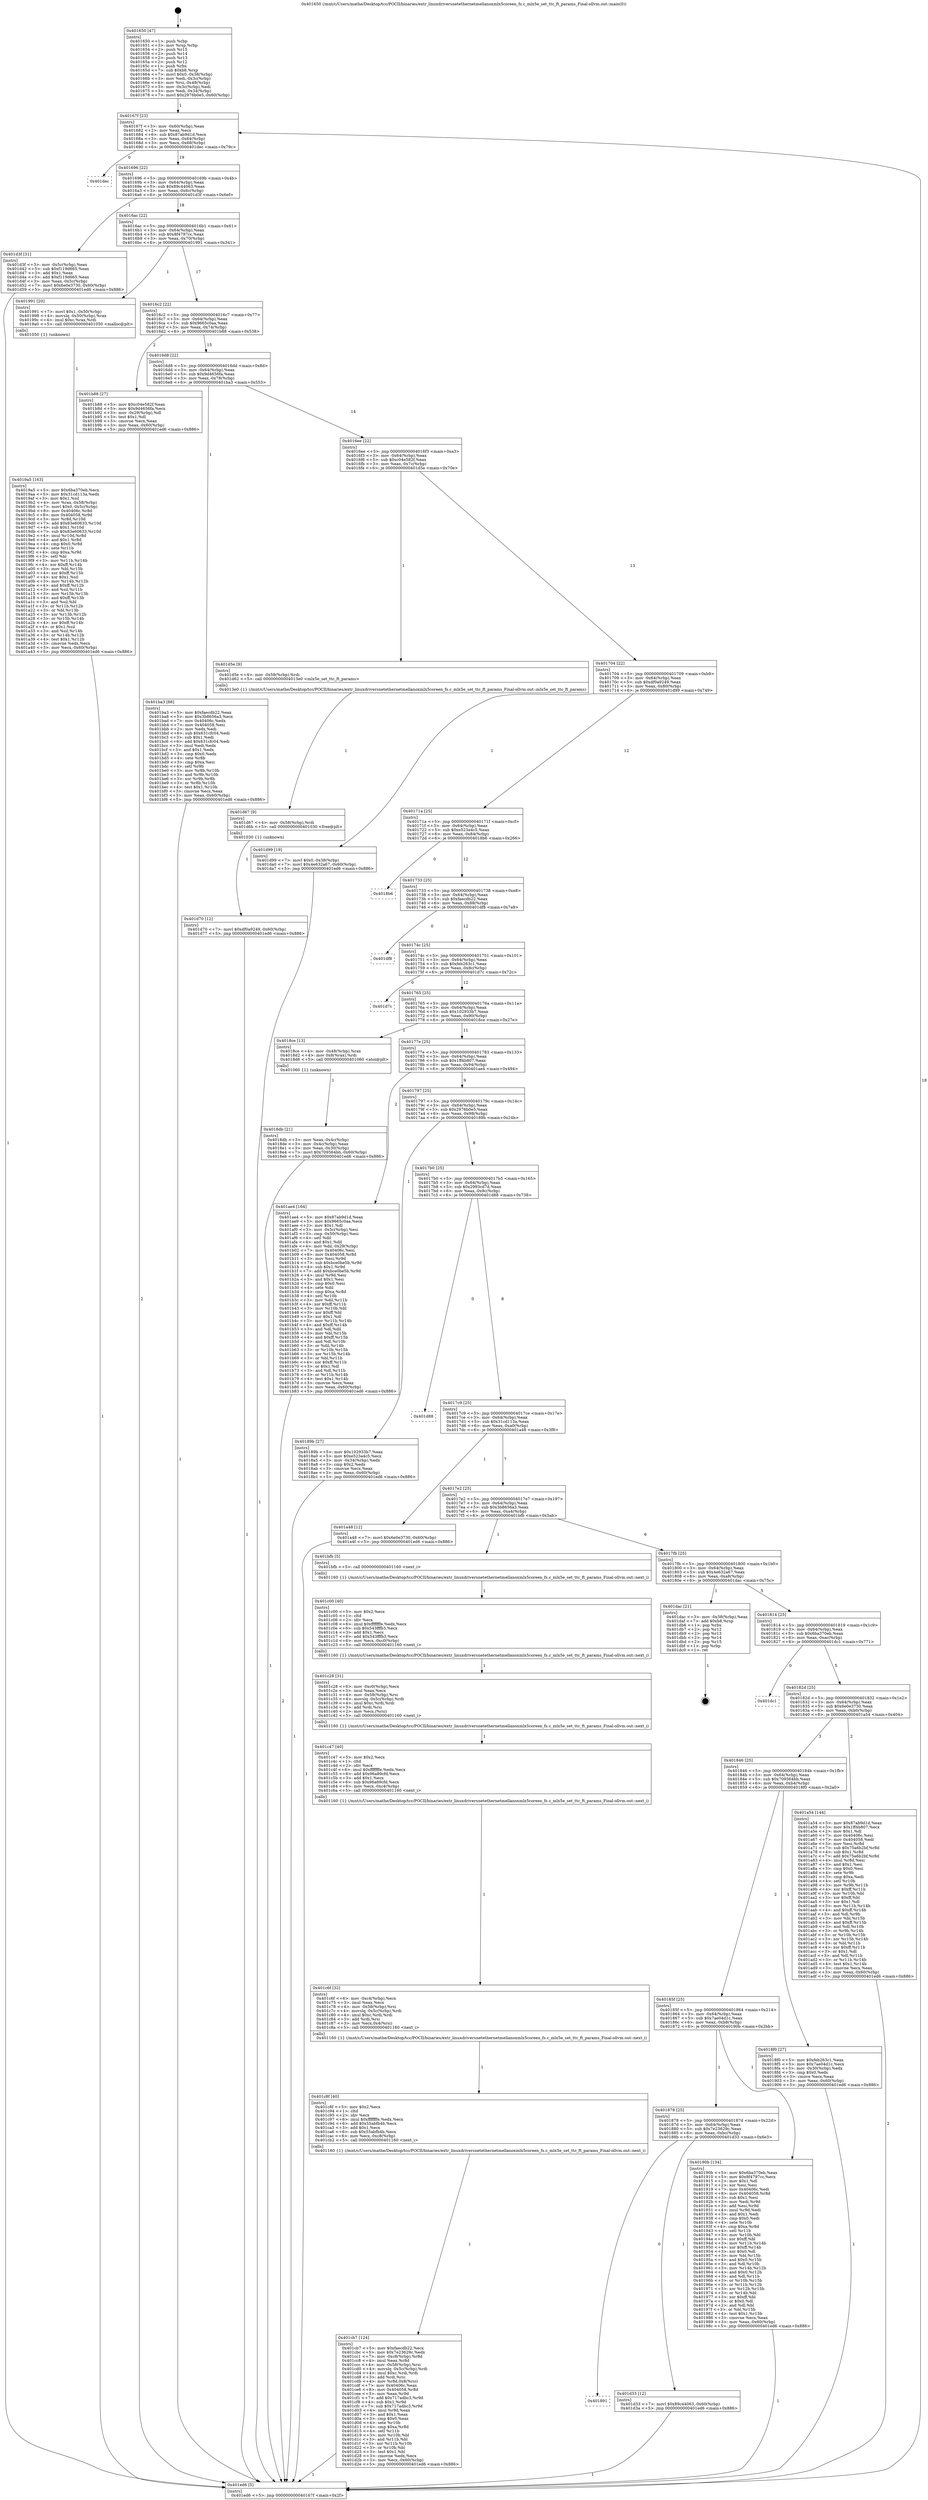 digraph "0x401650" {
  label = "0x401650 (/mnt/c/Users/mathe/Desktop/tcc/POCII/binaries/extr_linuxdriversnetethernetmellanoxmlx5coreen_fs.c_mlx5e_set_ttc_ft_params_Final-ollvm.out::main(0))"
  labelloc = "t"
  node[shape=record]

  Entry [label="",width=0.3,height=0.3,shape=circle,fillcolor=black,style=filled]
  "0x40167f" [label="{
     0x40167f [23]\l
     | [instrs]\l
     &nbsp;&nbsp;0x40167f \<+3\>: mov -0x60(%rbp),%eax\l
     &nbsp;&nbsp;0x401682 \<+2\>: mov %eax,%ecx\l
     &nbsp;&nbsp;0x401684 \<+6\>: sub $0x87ab9d1d,%ecx\l
     &nbsp;&nbsp;0x40168a \<+3\>: mov %eax,-0x64(%rbp)\l
     &nbsp;&nbsp;0x40168d \<+3\>: mov %ecx,-0x68(%rbp)\l
     &nbsp;&nbsp;0x401690 \<+6\>: je 0000000000401dec \<main+0x79c\>\l
  }"]
  "0x401dec" [label="{
     0x401dec\l
  }", style=dashed]
  "0x401696" [label="{
     0x401696 [22]\l
     | [instrs]\l
     &nbsp;&nbsp;0x401696 \<+5\>: jmp 000000000040169b \<main+0x4b\>\l
     &nbsp;&nbsp;0x40169b \<+3\>: mov -0x64(%rbp),%eax\l
     &nbsp;&nbsp;0x40169e \<+5\>: sub $0x89c44063,%eax\l
     &nbsp;&nbsp;0x4016a3 \<+3\>: mov %eax,-0x6c(%rbp)\l
     &nbsp;&nbsp;0x4016a6 \<+6\>: je 0000000000401d3f \<main+0x6ef\>\l
  }"]
  Exit [label="",width=0.3,height=0.3,shape=circle,fillcolor=black,style=filled,peripheries=2]
  "0x401d3f" [label="{
     0x401d3f [31]\l
     | [instrs]\l
     &nbsp;&nbsp;0x401d3f \<+3\>: mov -0x5c(%rbp),%eax\l
     &nbsp;&nbsp;0x401d42 \<+5\>: sub $0xf119d665,%eax\l
     &nbsp;&nbsp;0x401d47 \<+3\>: add $0x1,%eax\l
     &nbsp;&nbsp;0x401d4a \<+5\>: add $0xf119d665,%eax\l
     &nbsp;&nbsp;0x401d4f \<+3\>: mov %eax,-0x5c(%rbp)\l
     &nbsp;&nbsp;0x401d52 \<+7\>: movl $0x6e0e3730,-0x60(%rbp)\l
     &nbsp;&nbsp;0x401d59 \<+5\>: jmp 0000000000401ed6 \<main+0x886\>\l
  }"]
  "0x4016ac" [label="{
     0x4016ac [22]\l
     | [instrs]\l
     &nbsp;&nbsp;0x4016ac \<+5\>: jmp 00000000004016b1 \<main+0x61\>\l
     &nbsp;&nbsp;0x4016b1 \<+3\>: mov -0x64(%rbp),%eax\l
     &nbsp;&nbsp;0x4016b4 \<+5\>: sub $0x8f4797cc,%eax\l
     &nbsp;&nbsp;0x4016b9 \<+3\>: mov %eax,-0x70(%rbp)\l
     &nbsp;&nbsp;0x4016bc \<+6\>: je 0000000000401991 \<main+0x341\>\l
  }"]
  "0x401d70" [label="{
     0x401d70 [12]\l
     | [instrs]\l
     &nbsp;&nbsp;0x401d70 \<+7\>: movl $0xdf0a9249,-0x60(%rbp)\l
     &nbsp;&nbsp;0x401d77 \<+5\>: jmp 0000000000401ed6 \<main+0x886\>\l
  }"]
  "0x401991" [label="{
     0x401991 [20]\l
     | [instrs]\l
     &nbsp;&nbsp;0x401991 \<+7\>: movl $0x1,-0x50(%rbp)\l
     &nbsp;&nbsp;0x401998 \<+4\>: movslq -0x50(%rbp),%rax\l
     &nbsp;&nbsp;0x40199c \<+4\>: imul $0xc,%rax,%rdi\l
     &nbsp;&nbsp;0x4019a0 \<+5\>: call 0000000000401050 \<malloc@plt\>\l
     | [calls]\l
     &nbsp;&nbsp;0x401050 \{1\} (unknown)\l
  }"]
  "0x4016c2" [label="{
     0x4016c2 [22]\l
     | [instrs]\l
     &nbsp;&nbsp;0x4016c2 \<+5\>: jmp 00000000004016c7 \<main+0x77\>\l
     &nbsp;&nbsp;0x4016c7 \<+3\>: mov -0x64(%rbp),%eax\l
     &nbsp;&nbsp;0x4016ca \<+5\>: sub $0x9665c0aa,%eax\l
     &nbsp;&nbsp;0x4016cf \<+3\>: mov %eax,-0x74(%rbp)\l
     &nbsp;&nbsp;0x4016d2 \<+6\>: je 0000000000401b88 \<main+0x538\>\l
  }"]
  "0x401d67" [label="{
     0x401d67 [9]\l
     | [instrs]\l
     &nbsp;&nbsp;0x401d67 \<+4\>: mov -0x58(%rbp),%rdi\l
     &nbsp;&nbsp;0x401d6b \<+5\>: call 0000000000401030 \<free@plt\>\l
     | [calls]\l
     &nbsp;&nbsp;0x401030 \{1\} (unknown)\l
  }"]
  "0x401b88" [label="{
     0x401b88 [27]\l
     | [instrs]\l
     &nbsp;&nbsp;0x401b88 \<+5\>: mov $0xc04e582f,%eax\l
     &nbsp;&nbsp;0x401b8d \<+5\>: mov $0x9d4656fa,%ecx\l
     &nbsp;&nbsp;0x401b92 \<+3\>: mov -0x29(%rbp),%dl\l
     &nbsp;&nbsp;0x401b95 \<+3\>: test $0x1,%dl\l
     &nbsp;&nbsp;0x401b98 \<+3\>: cmovne %ecx,%eax\l
     &nbsp;&nbsp;0x401b9b \<+3\>: mov %eax,-0x60(%rbp)\l
     &nbsp;&nbsp;0x401b9e \<+5\>: jmp 0000000000401ed6 \<main+0x886\>\l
  }"]
  "0x4016d8" [label="{
     0x4016d8 [22]\l
     | [instrs]\l
     &nbsp;&nbsp;0x4016d8 \<+5\>: jmp 00000000004016dd \<main+0x8d\>\l
     &nbsp;&nbsp;0x4016dd \<+3\>: mov -0x64(%rbp),%eax\l
     &nbsp;&nbsp;0x4016e0 \<+5\>: sub $0x9d4656fa,%eax\l
     &nbsp;&nbsp;0x4016e5 \<+3\>: mov %eax,-0x78(%rbp)\l
     &nbsp;&nbsp;0x4016e8 \<+6\>: je 0000000000401ba3 \<main+0x553\>\l
  }"]
  "0x401891" [label="{
     0x401891\l
  }", style=dashed]
  "0x401ba3" [label="{
     0x401ba3 [88]\l
     | [instrs]\l
     &nbsp;&nbsp;0x401ba3 \<+5\>: mov $0xfaecdb22,%eax\l
     &nbsp;&nbsp;0x401ba8 \<+5\>: mov $0x3b8656a3,%ecx\l
     &nbsp;&nbsp;0x401bad \<+7\>: mov 0x40406c,%edx\l
     &nbsp;&nbsp;0x401bb4 \<+7\>: mov 0x404058,%esi\l
     &nbsp;&nbsp;0x401bbb \<+2\>: mov %edx,%edi\l
     &nbsp;&nbsp;0x401bbd \<+6\>: sub $0x631cfc04,%edi\l
     &nbsp;&nbsp;0x401bc3 \<+3\>: sub $0x1,%edi\l
     &nbsp;&nbsp;0x401bc6 \<+6\>: add $0x631cfc04,%edi\l
     &nbsp;&nbsp;0x401bcc \<+3\>: imul %edi,%edx\l
     &nbsp;&nbsp;0x401bcf \<+3\>: and $0x1,%edx\l
     &nbsp;&nbsp;0x401bd2 \<+3\>: cmp $0x0,%edx\l
     &nbsp;&nbsp;0x401bd5 \<+4\>: sete %r8b\l
     &nbsp;&nbsp;0x401bd9 \<+3\>: cmp $0xa,%esi\l
     &nbsp;&nbsp;0x401bdc \<+4\>: setl %r9b\l
     &nbsp;&nbsp;0x401be0 \<+3\>: mov %r8b,%r10b\l
     &nbsp;&nbsp;0x401be3 \<+3\>: and %r9b,%r10b\l
     &nbsp;&nbsp;0x401be6 \<+3\>: xor %r9b,%r8b\l
     &nbsp;&nbsp;0x401be9 \<+3\>: or %r8b,%r10b\l
     &nbsp;&nbsp;0x401bec \<+4\>: test $0x1,%r10b\l
     &nbsp;&nbsp;0x401bf0 \<+3\>: cmovne %ecx,%eax\l
     &nbsp;&nbsp;0x401bf3 \<+3\>: mov %eax,-0x60(%rbp)\l
     &nbsp;&nbsp;0x401bf6 \<+5\>: jmp 0000000000401ed6 \<main+0x886\>\l
  }"]
  "0x4016ee" [label="{
     0x4016ee [22]\l
     | [instrs]\l
     &nbsp;&nbsp;0x4016ee \<+5\>: jmp 00000000004016f3 \<main+0xa3\>\l
     &nbsp;&nbsp;0x4016f3 \<+3\>: mov -0x64(%rbp),%eax\l
     &nbsp;&nbsp;0x4016f6 \<+5\>: sub $0xc04e582f,%eax\l
     &nbsp;&nbsp;0x4016fb \<+3\>: mov %eax,-0x7c(%rbp)\l
     &nbsp;&nbsp;0x4016fe \<+6\>: je 0000000000401d5e \<main+0x70e\>\l
  }"]
  "0x401d33" [label="{
     0x401d33 [12]\l
     | [instrs]\l
     &nbsp;&nbsp;0x401d33 \<+7\>: movl $0x89c44063,-0x60(%rbp)\l
     &nbsp;&nbsp;0x401d3a \<+5\>: jmp 0000000000401ed6 \<main+0x886\>\l
  }"]
  "0x401d5e" [label="{
     0x401d5e [9]\l
     | [instrs]\l
     &nbsp;&nbsp;0x401d5e \<+4\>: mov -0x58(%rbp),%rdi\l
     &nbsp;&nbsp;0x401d62 \<+5\>: call 00000000004013e0 \<mlx5e_set_ttc_ft_params\>\l
     | [calls]\l
     &nbsp;&nbsp;0x4013e0 \{1\} (/mnt/c/Users/mathe/Desktop/tcc/POCII/binaries/extr_linuxdriversnetethernetmellanoxmlx5coreen_fs.c_mlx5e_set_ttc_ft_params_Final-ollvm.out::mlx5e_set_ttc_ft_params)\l
  }"]
  "0x401704" [label="{
     0x401704 [22]\l
     | [instrs]\l
     &nbsp;&nbsp;0x401704 \<+5\>: jmp 0000000000401709 \<main+0xb9\>\l
     &nbsp;&nbsp;0x401709 \<+3\>: mov -0x64(%rbp),%eax\l
     &nbsp;&nbsp;0x40170c \<+5\>: sub $0xdf0a9249,%eax\l
     &nbsp;&nbsp;0x401711 \<+3\>: mov %eax,-0x80(%rbp)\l
     &nbsp;&nbsp;0x401714 \<+6\>: je 0000000000401d99 \<main+0x749\>\l
  }"]
  "0x401cb7" [label="{
     0x401cb7 [124]\l
     | [instrs]\l
     &nbsp;&nbsp;0x401cb7 \<+5\>: mov $0xfaecdb22,%ecx\l
     &nbsp;&nbsp;0x401cbc \<+5\>: mov $0x7e23629c,%edx\l
     &nbsp;&nbsp;0x401cc1 \<+7\>: mov -0xc8(%rbp),%r8d\l
     &nbsp;&nbsp;0x401cc8 \<+4\>: imul %eax,%r8d\l
     &nbsp;&nbsp;0x401ccc \<+4\>: mov -0x58(%rbp),%rsi\l
     &nbsp;&nbsp;0x401cd0 \<+4\>: movslq -0x5c(%rbp),%rdi\l
     &nbsp;&nbsp;0x401cd4 \<+4\>: imul $0xc,%rdi,%rdi\l
     &nbsp;&nbsp;0x401cd8 \<+3\>: add %rdi,%rsi\l
     &nbsp;&nbsp;0x401cdb \<+4\>: mov %r8d,0x8(%rsi)\l
     &nbsp;&nbsp;0x401cdf \<+7\>: mov 0x40406c,%eax\l
     &nbsp;&nbsp;0x401ce6 \<+8\>: mov 0x404058,%r8d\l
     &nbsp;&nbsp;0x401cee \<+3\>: mov %eax,%r9d\l
     &nbsp;&nbsp;0x401cf1 \<+7\>: add $0x717adbc3,%r9d\l
     &nbsp;&nbsp;0x401cf8 \<+4\>: sub $0x1,%r9d\l
     &nbsp;&nbsp;0x401cfc \<+7\>: sub $0x717adbc3,%r9d\l
     &nbsp;&nbsp;0x401d03 \<+4\>: imul %r9d,%eax\l
     &nbsp;&nbsp;0x401d07 \<+3\>: and $0x1,%eax\l
     &nbsp;&nbsp;0x401d0a \<+3\>: cmp $0x0,%eax\l
     &nbsp;&nbsp;0x401d0d \<+4\>: sete %r10b\l
     &nbsp;&nbsp;0x401d11 \<+4\>: cmp $0xa,%r8d\l
     &nbsp;&nbsp;0x401d15 \<+4\>: setl %r11b\l
     &nbsp;&nbsp;0x401d19 \<+3\>: mov %r10b,%bl\l
     &nbsp;&nbsp;0x401d1c \<+3\>: and %r11b,%bl\l
     &nbsp;&nbsp;0x401d1f \<+3\>: xor %r11b,%r10b\l
     &nbsp;&nbsp;0x401d22 \<+3\>: or %r10b,%bl\l
     &nbsp;&nbsp;0x401d25 \<+3\>: test $0x1,%bl\l
     &nbsp;&nbsp;0x401d28 \<+3\>: cmovne %edx,%ecx\l
     &nbsp;&nbsp;0x401d2b \<+3\>: mov %ecx,-0x60(%rbp)\l
     &nbsp;&nbsp;0x401d2e \<+5\>: jmp 0000000000401ed6 \<main+0x886\>\l
  }"]
  "0x401d99" [label="{
     0x401d99 [19]\l
     | [instrs]\l
     &nbsp;&nbsp;0x401d99 \<+7\>: movl $0x0,-0x38(%rbp)\l
     &nbsp;&nbsp;0x401da0 \<+7\>: movl $0x4e632a67,-0x60(%rbp)\l
     &nbsp;&nbsp;0x401da7 \<+5\>: jmp 0000000000401ed6 \<main+0x886\>\l
  }"]
  "0x40171a" [label="{
     0x40171a [25]\l
     | [instrs]\l
     &nbsp;&nbsp;0x40171a \<+5\>: jmp 000000000040171f \<main+0xcf\>\l
     &nbsp;&nbsp;0x40171f \<+3\>: mov -0x64(%rbp),%eax\l
     &nbsp;&nbsp;0x401722 \<+5\>: sub $0xe523a4c5,%eax\l
     &nbsp;&nbsp;0x401727 \<+6\>: mov %eax,-0x84(%rbp)\l
     &nbsp;&nbsp;0x40172d \<+6\>: je 00000000004018b6 \<main+0x266\>\l
  }"]
  "0x401c8f" [label="{
     0x401c8f [40]\l
     | [instrs]\l
     &nbsp;&nbsp;0x401c8f \<+5\>: mov $0x2,%ecx\l
     &nbsp;&nbsp;0x401c94 \<+1\>: cltd\l
     &nbsp;&nbsp;0x401c95 \<+2\>: idiv %ecx\l
     &nbsp;&nbsp;0x401c97 \<+6\>: imul $0xfffffffe,%edx,%ecx\l
     &nbsp;&nbsp;0x401c9d \<+6\>: add $0x55abfb4b,%ecx\l
     &nbsp;&nbsp;0x401ca3 \<+3\>: add $0x1,%ecx\l
     &nbsp;&nbsp;0x401ca6 \<+6\>: sub $0x55abfb4b,%ecx\l
     &nbsp;&nbsp;0x401cac \<+6\>: mov %ecx,-0xc8(%rbp)\l
     &nbsp;&nbsp;0x401cb2 \<+5\>: call 0000000000401160 \<next_i\>\l
     | [calls]\l
     &nbsp;&nbsp;0x401160 \{1\} (/mnt/c/Users/mathe/Desktop/tcc/POCII/binaries/extr_linuxdriversnetethernetmellanoxmlx5coreen_fs.c_mlx5e_set_ttc_ft_params_Final-ollvm.out::next_i)\l
  }"]
  "0x4018b6" [label="{
     0x4018b6\l
  }", style=dashed]
  "0x401733" [label="{
     0x401733 [25]\l
     | [instrs]\l
     &nbsp;&nbsp;0x401733 \<+5\>: jmp 0000000000401738 \<main+0xe8\>\l
     &nbsp;&nbsp;0x401738 \<+3\>: mov -0x64(%rbp),%eax\l
     &nbsp;&nbsp;0x40173b \<+5\>: sub $0xfaecdb22,%eax\l
     &nbsp;&nbsp;0x401740 \<+6\>: mov %eax,-0x88(%rbp)\l
     &nbsp;&nbsp;0x401746 \<+6\>: je 0000000000401df8 \<main+0x7a8\>\l
  }"]
  "0x401c6f" [label="{
     0x401c6f [32]\l
     | [instrs]\l
     &nbsp;&nbsp;0x401c6f \<+6\>: mov -0xc4(%rbp),%ecx\l
     &nbsp;&nbsp;0x401c75 \<+3\>: imul %eax,%ecx\l
     &nbsp;&nbsp;0x401c78 \<+4\>: mov -0x58(%rbp),%rsi\l
     &nbsp;&nbsp;0x401c7c \<+4\>: movslq -0x5c(%rbp),%rdi\l
     &nbsp;&nbsp;0x401c80 \<+4\>: imul $0xc,%rdi,%rdi\l
     &nbsp;&nbsp;0x401c84 \<+3\>: add %rdi,%rsi\l
     &nbsp;&nbsp;0x401c87 \<+3\>: mov %ecx,0x4(%rsi)\l
     &nbsp;&nbsp;0x401c8a \<+5\>: call 0000000000401160 \<next_i\>\l
     | [calls]\l
     &nbsp;&nbsp;0x401160 \{1\} (/mnt/c/Users/mathe/Desktop/tcc/POCII/binaries/extr_linuxdriversnetethernetmellanoxmlx5coreen_fs.c_mlx5e_set_ttc_ft_params_Final-ollvm.out::next_i)\l
  }"]
  "0x401df8" [label="{
     0x401df8\l
  }", style=dashed]
  "0x40174c" [label="{
     0x40174c [25]\l
     | [instrs]\l
     &nbsp;&nbsp;0x40174c \<+5\>: jmp 0000000000401751 \<main+0x101\>\l
     &nbsp;&nbsp;0x401751 \<+3\>: mov -0x64(%rbp),%eax\l
     &nbsp;&nbsp;0x401754 \<+5\>: sub $0xfeb263c1,%eax\l
     &nbsp;&nbsp;0x401759 \<+6\>: mov %eax,-0x8c(%rbp)\l
     &nbsp;&nbsp;0x40175f \<+6\>: je 0000000000401d7c \<main+0x72c\>\l
  }"]
  "0x401c47" [label="{
     0x401c47 [40]\l
     | [instrs]\l
     &nbsp;&nbsp;0x401c47 \<+5\>: mov $0x2,%ecx\l
     &nbsp;&nbsp;0x401c4c \<+1\>: cltd\l
     &nbsp;&nbsp;0x401c4d \<+2\>: idiv %ecx\l
     &nbsp;&nbsp;0x401c4f \<+6\>: imul $0xfffffffe,%edx,%ecx\l
     &nbsp;&nbsp;0x401c55 \<+6\>: add $0x96a89cfd,%ecx\l
     &nbsp;&nbsp;0x401c5b \<+3\>: add $0x1,%ecx\l
     &nbsp;&nbsp;0x401c5e \<+6\>: sub $0x96a89cfd,%ecx\l
     &nbsp;&nbsp;0x401c64 \<+6\>: mov %ecx,-0xc4(%rbp)\l
     &nbsp;&nbsp;0x401c6a \<+5\>: call 0000000000401160 \<next_i\>\l
     | [calls]\l
     &nbsp;&nbsp;0x401160 \{1\} (/mnt/c/Users/mathe/Desktop/tcc/POCII/binaries/extr_linuxdriversnetethernetmellanoxmlx5coreen_fs.c_mlx5e_set_ttc_ft_params_Final-ollvm.out::next_i)\l
  }"]
  "0x401d7c" [label="{
     0x401d7c\l
  }", style=dashed]
  "0x401765" [label="{
     0x401765 [25]\l
     | [instrs]\l
     &nbsp;&nbsp;0x401765 \<+5\>: jmp 000000000040176a \<main+0x11a\>\l
     &nbsp;&nbsp;0x40176a \<+3\>: mov -0x64(%rbp),%eax\l
     &nbsp;&nbsp;0x40176d \<+5\>: sub $0x102933b7,%eax\l
     &nbsp;&nbsp;0x401772 \<+6\>: mov %eax,-0x90(%rbp)\l
     &nbsp;&nbsp;0x401778 \<+6\>: je 00000000004018ce \<main+0x27e\>\l
  }"]
  "0x401c28" [label="{
     0x401c28 [31]\l
     | [instrs]\l
     &nbsp;&nbsp;0x401c28 \<+6\>: mov -0xc0(%rbp),%ecx\l
     &nbsp;&nbsp;0x401c2e \<+3\>: imul %eax,%ecx\l
     &nbsp;&nbsp;0x401c31 \<+4\>: mov -0x58(%rbp),%rsi\l
     &nbsp;&nbsp;0x401c35 \<+4\>: movslq -0x5c(%rbp),%rdi\l
     &nbsp;&nbsp;0x401c39 \<+4\>: imul $0xc,%rdi,%rdi\l
     &nbsp;&nbsp;0x401c3d \<+3\>: add %rdi,%rsi\l
     &nbsp;&nbsp;0x401c40 \<+2\>: mov %ecx,(%rsi)\l
     &nbsp;&nbsp;0x401c42 \<+5\>: call 0000000000401160 \<next_i\>\l
     | [calls]\l
     &nbsp;&nbsp;0x401160 \{1\} (/mnt/c/Users/mathe/Desktop/tcc/POCII/binaries/extr_linuxdriversnetethernetmellanoxmlx5coreen_fs.c_mlx5e_set_ttc_ft_params_Final-ollvm.out::next_i)\l
  }"]
  "0x4018ce" [label="{
     0x4018ce [13]\l
     | [instrs]\l
     &nbsp;&nbsp;0x4018ce \<+4\>: mov -0x48(%rbp),%rax\l
     &nbsp;&nbsp;0x4018d2 \<+4\>: mov 0x8(%rax),%rdi\l
     &nbsp;&nbsp;0x4018d6 \<+5\>: call 0000000000401060 \<atoi@plt\>\l
     | [calls]\l
     &nbsp;&nbsp;0x401060 \{1\} (unknown)\l
  }"]
  "0x40177e" [label="{
     0x40177e [25]\l
     | [instrs]\l
     &nbsp;&nbsp;0x40177e \<+5\>: jmp 0000000000401783 \<main+0x133\>\l
     &nbsp;&nbsp;0x401783 \<+3\>: mov -0x64(%rbp),%eax\l
     &nbsp;&nbsp;0x401786 \<+5\>: sub $0x1ff4b807,%eax\l
     &nbsp;&nbsp;0x40178b \<+6\>: mov %eax,-0x94(%rbp)\l
     &nbsp;&nbsp;0x401791 \<+6\>: je 0000000000401ae4 \<main+0x494\>\l
  }"]
  "0x401c00" [label="{
     0x401c00 [40]\l
     | [instrs]\l
     &nbsp;&nbsp;0x401c00 \<+5\>: mov $0x2,%ecx\l
     &nbsp;&nbsp;0x401c05 \<+1\>: cltd\l
     &nbsp;&nbsp;0x401c06 \<+2\>: idiv %ecx\l
     &nbsp;&nbsp;0x401c08 \<+6\>: imul $0xfffffffe,%edx,%ecx\l
     &nbsp;&nbsp;0x401c0e \<+6\>: sub $0x543fffb3,%ecx\l
     &nbsp;&nbsp;0x401c14 \<+3\>: add $0x1,%ecx\l
     &nbsp;&nbsp;0x401c17 \<+6\>: add $0x543fffb3,%ecx\l
     &nbsp;&nbsp;0x401c1d \<+6\>: mov %ecx,-0xc0(%rbp)\l
     &nbsp;&nbsp;0x401c23 \<+5\>: call 0000000000401160 \<next_i\>\l
     | [calls]\l
     &nbsp;&nbsp;0x401160 \{1\} (/mnt/c/Users/mathe/Desktop/tcc/POCII/binaries/extr_linuxdriversnetethernetmellanoxmlx5coreen_fs.c_mlx5e_set_ttc_ft_params_Final-ollvm.out::next_i)\l
  }"]
  "0x401ae4" [label="{
     0x401ae4 [164]\l
     | [instrs]\l
     &nbsp;&nbsp;0x401ae4 \<+5\>: mov $0x87ab9d1d,%eax\l
     &nbsp;&nbsp;0x401ae9 \<+5\>: mov $0x9665c0aa,%ecx\l
     &nbsp;&nbsp;0x401aee \<+2\>: mov $0x1,%dl\l
     &nbsp;&nbsp;0x401af0 \<+3\>: mov -0x5c(%rbp),%esi\l
     &nbsp;&nbsp;0x401af3 \<+3\>: cmp -0x50(%rbp),%esi\l
     &nbsp;&nbsp;0x401af6 \<+4\>: setl %dil\l
     &nbsp;&nbsp;0x401afa \<+4\>: and $0x1,%dil\l
     &nbsp;&nbsp;0x401afe \<+4\>: mov %dil,-0x29(%rbp)\l
     &nbsp;&nbsp;0x401b02 \<+7\>: mov 0x40406c,%esi\l
     &nbsp;&nbsp;0x401b09 \<+8\>: mov 0x404058,%r8d\l
     &nbsp;&nbsp;0x401b11 \<+3\>: mov %esi,%r9d\l
     &nbsp;&nbsp;0x401b14 \<+7\>: sub $0xbce0be5b,%r9d\l
     &nbsp;&nbsp;0x401b1b \<+4\>: sub $0x1,%r9d\l
     &nbsp;&nbsp;0x401b1f \<+7\>: add $0xbce0be5b,%r9d\l
     &nbsp;&nbsp;0x401b26 \<+4\>: imul %r9d,%esi\l
     &nbsp;&nbsp;0x401b2a \<+3\>: and $0x1,%esi\l
     &nbsp;&nbsp;0x401b2d \<+3\>: cmp $0x0,%esi\l
     &nbsp;&nbsp;0x401b30 \<+4\>: sete %dil\l
     &nbsp;&nbsp;0x401b34 \<+4\>: cmp $0xa,%r8d\l
     &nbsp;&nbsp;0x401b38 \<+4\>: setl %r10b\l
     &nbsp;&nbsp;0x401b3c \<+3\>: mov %dil,%r11b\l
     &nbsp;&nbsp;0x401b3f \<+4\>: xor $0xff,%r11b\l
     &nbsp;&nbsp;0x401b43 \<+3\>: mov %r10b,%bl\l
     &nbsp;&nbsp;0x401b46 \<+3\>: xor $0xff,%bl\l
     &nbsp;&nbsp;0x401b49 \<+3\>: xor $0x1,%dl\l
     &nbsp;&nbsp;0x401b4c \<+3\>: mov %r11b,%r14b\l
     &nbsp;&nbsp;0x401b4f \<+4\>: and $0xff,%r14b\l
     &nbsp;&nbsp;0x401b53 \<+3\>: and %dl,%dil\l
     &nbsp;&nbsp;0x401b56 \<+3\>: mov %bl,%r15b\l
     &nbsp;&nbsp;0x401b59 \<+4\>: and $0xff,%r15b\l
     &nbsp;&nbsp;0x401b5d \<+3\>: and %dl,%r10b\l
     &nbsp;&nbsp;0x401b60 \<+3\>: or %dil,%r14b\l
     &nbsp;&nbsp;0x401b63 \<+3\>: or %r10b,%r15b\l
     &nbsp;&nbsp;0x401b66 \<+3\>: xor %r15b,%r14b\l
     &nbsp;&nbsp;0x401b69 \<+3\>: or %bl,%r11b\l
     &nbsp;&nbsp;0x401b6c \<+4\>: xor $0xff,%r11b\l
     &nbsp;&nbsp;0x401b70 \<+3\>: or $0x1,%dl\l
     &nbsp;&nbsp;0x401b73 \<+3\>: and %dl,%r11b\l
     &nbsp;&nbsp;0x401b76 \<+3\>: or %r11b,%r14b\l
     &nbsp;&nbsp;0x401b79 \<+4\>: test $0x1,%r14b\l
     &nbsp;&nbsp;0x401b7d \<+3\>: cmovne %ecx,%eax\l
     &nbsp;&nbsp;0x401b80 \<+3\>: mov %eax,-0x60(%rbp)\l
     &nbsp;&nbsp;0x401b83 \<+5\>: jmp 0000000000401ed6 \<main+0x886\>\l
  }"]
  "0x401797" [label="{
     0x401797 [25]\l
     | [instrs]\l
     &nbsp;&nbsp;0x401797 \<+5\>: jmp 000000000040179c \<main+0x14c\>\l
     &nbsp;&nbsp;0x40179c \<+3\>: mov -0x64(%rbp),%eax\l
     &nbsp;&nbsp;0x40179f \<+5\>: sub $0x2976b0e5,%eax\l
     &nbsp;&nbsp;0x4017a4 \<+6\>: mov %eax,-0x98(%rbp)\l
     &nbsp;&nbsp;0x4017aa \<+6\>: je 000000000040189b \<main+0x24b\>\l
  }"]
  "0x4019a5" [label="{
     0x4019a5 [163]\l
     | [instrs]\l
     &nbsp;&nbsp;0x4019a5 \<+5\>: mov $0x6ba370eb,%ecx\l
     &nbsp;&nbsp;0x4019aa \<+5\>: mov $0x31cd113a,%edx\l
     &nbsp;&nbsp;0x4019af \<+3\>: mov $0x1,%sil\l
     &nbsp;&nbsp;0x4019b2 \<+4\>: mov %rax,-0x58(%rbp)\l
     &nbsp;&nbsp;0x4019b6 \<+7\>: movl $0x0,-0x5c(%rbp)\l
     &nbsp;&nbsp;0x4019bd \<+8\>: mov 0x40406c,%r8d\l
     &nbsp;&nbsp;0x4019c5 \<+8\>: mov 0x404058,%r9d\l
     &nbsp;&nbsp;0x4019cd \<+3\>: mov %r8d,%r10d\l
     &nbsp;&nbsp;0x4019d0 \<+7\>: add $0x83e60633,%r10d\l
     &nbsp;&nbsp;0x4019d7 \<+4\>: sub $0x1,%r10d\l
     &nbsp;&nbsp;0x4019db \<+7\>: sub $0x83e60633,%r10d\l
     &nbsp;&nbsp;0x4019e2 \<+4\>: imul %r10d,%r8d\l
     &nbsp;&nbsp;0x4019e6 \<+4\>: and $0x1,%r8d\l
     &nbsp;&nbsp;0x4019ea \<+4\>: cmp $0x0,%r8d\l
     &nbsp;&nbsp;0x4019ee \<+4\>: sete %r11b\l
     &nbsp;&nbsp;0x4019f2 \<+4\>: cmp $0xa,%r9d\l
     &nbsp;&nbsp;0x4019f6 \<+3\>: setl %bl\l
     &nbsp;&nbsp;0x4019f9 \<+3\>: mov %r11b,%r14b\l
     &nbsp;&nbsp;0x4019fc \<+4\>: xor $0xff,%r14b\l
     &nbsp;&nbsp;0x401a00 \<+3\>: mov %bl,%r15b\l
     &nbsp;&nbsp;0x401a03 \<+4\>: xor $0xff,%r15b\l
     &nbsp;&nbsp;0x401a07 \<+4\>: xor $0x1,%sil\l
     &nbsp;&nbsp;0x401a0b \<+3\>: mov %r14b,%r12b\l
     &nbsp;&nbsp;0x401a0e \<+4\>: and $0xff,%r12b\l
     &nbsp;&nbsp;0x401a12 \<+3\>: and %sil,%r11b\l
     &nbsp;&nbsp;0x401a15 \<+3\>: mov %r15b,%r13b\l
     &nbsp;&nbsp;0x401a18 \<+4\>: and $0xff,%r13b\l
     &nbsp;&nbsp;0x401a1c \<+3\>: and %sil,%bl\l
     &nbsp;&nbsp;0x401a1f \<+3\>: or %r11b,%r12b\l
     &nbsp;&nbsp;0x401a22 \<+3\>: or %bl,%r13b\l
     &nbsp;&nbsp;0x401a25 \<+3\>: xor %r13b,%r12b\l
     &nbsp;&nbsp;0x401a28 \<+3\>: or %r15b,%r14b\l
     &nbsp;&nbsp;0x401a2b \<+4\>: xor $0xff,%r14b\l
     &nbsp;&nbsp;0x401a2f \<+4\>: or $0x1,%sil\l
     &nbsp;&nbsp;0x401a33 \<+3\>: and %sil,%r14b\l
     &nbsp;&nbsp;0x401a36 \<+3\>: or %r14b,%r12b\l
     &nbsp;&nbsp;0x401a39 \<+4\>: test $0x1,%r12b\l
     &nbsp;&nbsp;0x401a3d \<+3\>: cmovne %edx,%ecx\l
     &nbsp;&nbsp;0x401a40 \<+3\>: mov %ecx,-0x60(%rbp)\l
     &nbsp;&nbsp;0x401a43 \<+5\>: jmp 0000000000401ed6 \<main+0x886\>\l
  }"]
  "0x40189b" [label="{
     0x40189b [27]\l
     | [instrs]\l
     &nbsp;&nbsp;0x40189b \<+5\>: mov $0x102933b7,%eax\l
     &nbsp;&nbsp;0x4018a0 \<+5\>: mov $0xe523a4c5,%ecx\l
     &nbsp;&nbsp;0x4018a5 \<+3\>: mov -0x34(%rbp),%edx\l
     &nbsp;&nbsp;0x4018a8 \<+3\>: cmp $0x2,%edx\l
     &nbsp;&nbsp;0x4018ab \<+3\>: cmovne %ecx,%eax\l
     &nbsp;&nbsp;0x4018ae \<+3\>: mov %eax,-0x60(%rbp)\l
     &nbsp;&nbsp;0x4018b1 \<+5\>: jmp 0000000000401ed6 \<main+0x886\>\l
  }"]
  "0x4017b0" [label="{
     0x4017b0 [25]\l
     | [instrs]\l
     &nbsp;&nbsp;0x4017b0 \<+5\>: jmp 00000000004017b5 \<main+0x165\>\l
     &nbsp;&nbsp;0x4017b5 \<+3\>: mov -0x64(%rbp),%eax\l
     &nbsp;&nbsp;0x4017b8 \<+5\>: sub $0x2993cd7d,%eax\l
     &nbsp;&nbsp;0x4017bd \<+6\>: mov %eax,-0x9c(%rbp)\l
     &nbsp;&nbsp;0x4017c3 \<+6\>: je 0000000000401d88 \<main+0x738\>\l
  }"]
  "0x401ed6" [label="{
     0x401ed6 [5]\l
     | [instrs]\l
     &nbsp;&nbsp;0x401ed6 \<+5\>: jmp 000000000040167f \<main+0x2f\>\l
  }"]
  "0x401650" [label="{
     0x401650 [47]\l
     | [instrs]\l
     &nbsp;&nbsp;0x401650 \<+1\>: push %rbp\l
     &nbsp;&nbsp;0x401651 \<+3\>: mov %rsp,%rbp\l
     &nbsp;&nbsp;0x401654 \<+2\>: push %r15\l
     &nbsp;&nbsp;0x401656 \<+2\>: push %r14\l
     &nbsp;&nbsp;0x401658 \<+2\>: push %r13\l
     &nbsp;&nbsp;0x40165a \<+2\>: push %r12\l
     &nbsp;&nbsp;0x40165c \<+1\>: push %rbx\l
     &nbsp;&nbsp;0x40165d \<+7\>: sub $0xb8,%rsp\l
     &nbsp;&nbsp;0x401664 \<+7\>: movl $0x0,-0x38(%rbp)\l
     &nbsp;&nbsp;0x40166b \<+3\>: mov %edi,-0x3c(%rbp)\l
     &nbsp;&nbsp;0x40166e \<+4\>: mov %rsi,-0x48(%rbp)\l
     &nbsp;&nbsp;0x401672 \<+3\>: mov -0x3c(%rbp),%edi\l
     &nbsp;&nbsp;0x401675 \<+3\>: mov %edi,-0x34(%rbp)\l
     &nbsp;&nbsp;0x401678 \<+7\>: movl $0x2976b0e5,-0x60(%rbp)\l
  }"]
  "0x4018db" [label="{
     0x4018db [21]\l
     | [instrs]\l
     &nbsp;&nbsp;0x4018db \<+3\>: mov %eax,-0x4c(%rbp)\l
     &nbsp;&nbsp;0x4018de \<+3\>: mov -0x4c(%rbp),%eax\l
     &nbsp;&nbsp;0x4018e1 \<+3\>: mov %eax,-0x30(%rbp)\l
     &nbsp;&nbsp;0x4018e4 \<+7\>: movl $0x709564bb,-0x60(%rbp)\l
     &nbsp;&nbsp;0x4018eb \<+5\>: jmp 0000000000401ed6 \<main+0x886\>\l
  }"]
  "0x401878" [label="{
     0x401878 [25]\l
     | [instrs]\l
     &nbsp;&nbsp;0x401878 \<+5\>: jmp 000000000040187d \<main+0x22d\>\l
     &nbsp;&nbsp;0x40187d \<+3\>: mov -0x64(%rbp),%eax\l
     &nbsp;&nbsp;0x401880 \<+5\>: sub $0x7e23629c,%eax\l
     &nbsp;&nbsp;0x401885 \<+6\>: mov %eax,-0xbc(%rbp)\l
     &nbsp;&nbsp;0x40188b \<+6\>: je 0000000000401d33 \<main+0x6e3\>\l
  }"]
  "0x401d88" [label="{
     0x401d88\l
  }", style=dashed]
  "0x4017c9" [label="{
     0x4017c9 [25]\l
     | [instrs]\l
     &nbsp;&nbsp;0x4017c9 \<+5\>: jmp 00000000004017ce \<main+0x17e\>\l
     &nbsp;&nbsp;0x4017ce \<+3\>: mov -0x64(%rbp),%eax\l
     &nbsp;&nbsp;0x4017d1 \<+5\>: sub $0x31cd113a,%eax\l
     &nbsp;&nbsp;0x4017d6 \<+6\>: mov %eax,-0xa0(%rbp)\l
     &nbsp;&nbsp;0x4017dc \<+6\>: je 0000000000401a48 \<main+0x3f8\>\l
  }"]
  "0x40190b" [label="{
     0x40190b [134]\l
     | [instrs]\l
     &nbsp;&nbsp;0x40190b \<+5\>: mov $0x6ba370eb,%eax\l
     &nbsp;&nbsp;0x401910 \<+5\>: mov $0x8f4797cc,%ecx\l
     &nbsp;&nbsp;0x401915 \<+2\>: mov $0x1,%dl\l
     &nbsp;&nbsp;0x401917 \<+2\>: xor %esi,%esi\l
     &nbsp;&nbsp;0x401919 \<+7\>: mov 0x40406c,%edi\l
     &nbsp;&nbsp;0x401920 \<+8\>: mov 0x404058,%r8d\l
     &nbsp;&nbsp;0x401928 \<+3\>: sub $0x1,%esi\l
     &nbsp;&nbsp;0x40192b \<+3\>: mov %edi,%r9d\l
     &nbsp;&nbsp;0x40192e \<+3\>: add %esi,%r9d\l
     &nbsp;&nbsp;0x401931 \<+4\>: imul %r9d,%edi\l
     &nbsp;&nbsp;0x401935 \<+3\>: and $0x1,%edi\l
     &nbsp;&nbsp;0x401938 \<+3\>: cmp $0x0,%edi\l
     &nbsp;&nbsp;0x40193b \<+4\>: sete %r10b\l
     &nbsp;&nbsp;0x40193f \<+4\>: cmp $0xa,%r8d\l
     &nbsp;&nbsp;0x401943 \<+4\>: setl %r11b\l
     &nbsp;&nbsp;0x401947 \<+3\>: mov %r10b,%bl\l
     &nbsp;&nbsp;0x40194a \<+3\>: xor $0xff,%bl\l
     &nbsp;&nbsp;0x40194d \<+3\>: mov %r11b,%r14b\l
     &nbsp;&nbsp;0x401950 \<+4\>: xor $0xff,%r14b\l
     &nbsp;&nbsp;0x401954 \<+3\>: xor $0x0,%dl\l
     &nbsp;&nbsp;0x401957 \<+3\>: mov %bl,%r15b\l
     &nbsp;&nbsp;0x40195a \<+4\>: and $0x0,%r15b\l
     &nbsp;&nbsp;0x40195e \<+3\>: and %dl,%r10b\l
     &nbsp;&nbsp;0x401961 \<+3\>: mov %r14b,%r12b\l
     &nbsp;&nbsp;0x401964 \<+4\>: and $0x0,%r12b\l
     &nbsp;&nbsp;0x401968 \<+3\>: and %dl,%r11b\l
     &nbsp;&nbsp;0x40196b \<+3\>: or %r10b,%r15b\l
     &nbsp;&nbsp;0x40196e \<+3\>: or %r11b,%r12b\l
     &nbsp;&nbsp;0x401971 \<+3\>: xor %r12b,%r15b\l
     &nbsp;&nbsp;0x401974 \<+3\>: or %r14b,%bl\l
     &nbsp;&nbsp;0x401977 \<+3\>: xor $0xff,%bl\l
     &nbsp;&nbsp;0x40197a \<+3\>: or $0x0,%dl\l
     &nbsp;&nbsp;0x40197d \<+2\>: and %dl,%bl\l
     &nbsp;&nbsp;0x40197f \<+3\>: or %bl,%r15b\l
     &nbsp;&nbsp;0x401982 \<+4\>: test $0x1,%r15b\l
     &nbsp;&nbsp;0x401986 \<+3\>: cmovne %ecx,%eax\l
     &nbsp;&nbsp;0x401989 \<+3\>: mov %eax,-0x60(%rbp)\l
     &nbsp;&nbsp;0x40198c \<+5\>: jmp 0000000000401ed6 \<main+0x886\>\l
  }"]
  "0x401a48" [label="{
     0x401a48 [12]\l
     | [instrs]\l
     &nbsp;&nbsp;0x401a48 \<+7\>: movl $0x6e0e3730,-0x60(%rbp)\l
     &nbsp;&nbsp;0x401a4f \<+5\>: jmp 0000000000401ed6 \<main+0x886\>\l
  }"]
  "0x4017e2" [label="{
     0x4017e2 [25]\l
     | [instrs]\l
     &nbsp;&nbsp;0x4017e2 \<+5\>: jmp 00000000004017e7 \<main+0x197\>\l
     &nbsp;&nbsp;0x4017e7 \<+3\>: mov -0x64(%rbp),%eax\l
     &nbsp;&nbsp;0x4017ea \<+5\>: sub $0x3b8656a3,%eax\l
     &nbsp;&nbsp;0x4017ef \<+6\>: mov %eax,-0xa4(%rbp)\l
     &nbsp;&nbsp;0x4017f5 \<+6\>: je 0000000000401bfb \<main+0x5ab\>\l
  }"]
  "0x40185f" [label="{
     0x40185f [25]\l
     | [instrs]\l
     &nbsp;&nbsp;0x40185f \<+5\>: jmp 0000000000401864 \<main+0x214\>\l
     &nbsp;&nbsp;0x401864 \<+3\>: mov -0x64(%rbp),%eax\l
     &nbsp;&nbsp;0x401867 \<+5\>: sub $0x7ae04d1c,%eax\l
     &nbsp;&nbsp;0x40186c \<+6\>: mov %eax,-0xb8(%rbp)\l
     &nbsp;&nbsp;0x401872 \<+6\>: je 000000000040190b \<main+0x2bb\>\l
  }"]
  "0x401bfb" [label="{
     0x401bfb [5]\l
     | [instrs]\l
     &nbsp;&nbsp;0x401bfb \<+5\>: call 0000000000401160 \<next_i\>\l
     | [calls]\l
     &nbsp;&nbsp;0x401160 \{1\} (/mnt/c/Users/mathe/Desktop/tcc/POCII/binaries/extr_linuxdriversnetethernetmellanoxmlx5coreen_fs.c_mlx5e_set_ttc_ft_params_Final-ollvm.out::next_i)\l
  }"]
  "0x4017fb" [label="{
     0x4017fb [25]\l
     | [instrs]\l
     &nbsp;&nbsp;0x4017fb \<+5\>: jmp 0000000000401800 \<main+0x1b0\>\l
     &nbsp;&nbsp;0x401800 \<+3\>: mov -0x64(%rbp),%eax\l
     &nbsp;&nbsp;0x401803 \<+5\>: sub $0x4e632a67,%eax\l
     &nbsp;&nbsp;0x401808 \<+6\>: mov %eax,-0xa8(%rbp)\l
     &nbsp;&nbsp;0x40180e \<+6\>: je 0000000000401dac \<main+0x75c\>\l
  }"]
  "0x4018f0" [label="{
     0x4018f0 [27]\l
     | [instrs]\l
     &nbsp;&nbsp;0x4018f0 \<+5\>: mov $0xfeb263c1,%eax\l
     &nbsp;&nbsp;0x4018f5 \<+5\>: mov $0x7ae04d1c,%ecx\l
     &nbsp;&nbsp;0x4018fa \<+3\>: mov -0x30(%rbp),%edx\l
     &nbsp;&nbsp;0x4018fd \<+3\>: cmp $0x0,%edx\l
     &nbsp;&nbsp;0x401900 \<+3\>: cmove %ecx,%eax\l
     &nbsp;&nbsp;0x401903 \<+3\>: mov %eax,-0x60(%rbp)\l
     &nbsp;&nbsp;0x401906 \<+5\>: jmp 0000000000401ed6 \<main+0x886\>\l
  }"]
  "0x401dac" [label="{
     0x401dac [21]\l
     | [instrs]\l
     &nbsp;&nbsp;0x401dac \<+3\>: mov -0x38(%rbp),%eax\l
     &nbsp;&nbsp;0x401daf \<+7\>: add $0xb8,%rsp\l
     &nbsp;&nbsp;0x401db6 \<+1\>: pop %rbx\l
     &nbsp;&nbsp;0x401db7 \<+2\>: pop %r12\l
     &nbsp;&nbsp;0x401db9 \<+2\>: pop %r13\l
     &nbsp;&nbsp;0x401dbb \<+2\>: pop %r14\l
     &nbsp;&nbsp;0x401dbd \<+2\>: pop %r15\l
     &nbsp;&nbsp;0x401dbf \<+1\>: pop %rbp\l
     &nbsp;&nbsp;0x401dc0 \<+1\>: ret\l
  }"]
  "0x401814" [label="{
     0x401814 [25]\l
     | [instrs]\l
     &nbsp;&nbsp;0x401814 \<+5\>: jmp 0000000000401819 \<main+0x1c9\>\l
     &nbsp;&nbsp;0x401819 \<+3\>: mov -0x64(%rbp),%eax\l
     &nbsp;&nbsp;0x40181c \<+5\>: sub $0x6ba370eb,%eax\l
     &nbsp;&nbsp;0x401821 \<+6\>: mov %eax,-0xac(%rbp)\l
     &nbsp;&nbsp;0x401827 \<+6\>: je 0000000000401dc1 \<main+0x771\>\l
  }"]
  "0x401846" [label="{
     0x401846 [25]\l
     | [instrs]\l
     &nbsp;&nbsp;0x401846 \<+5\>: jmp 000000000040184b \<main+0x1fb\>\l
     &nbsp;&nbsp;0x40184b \<+3\>: mov -0x64(%rbp),%eax\l
     &nbsp;&nbsp;0x40184e \<+5\>: sub $0x709564bb,%eax\l
     &nbsp;&nbsp;0x401853 \<+6\>: mov %eax,-0xb4(%rbp)\l
     &nbsp;&nbsp;0x401859 \<+6\>: je 00000000004018f0 \<main+0x2a0\>\l
  }"]
  "0x401dc1" [label="{
     0x401dc1\l
  }", style=dashed]
  "0x40182d" [label="{
     0x40182d [25]\l
     | [instrs]\l
     &nbsp;&nbsp;0x40182d \<+5\>: jmp 0000000000401832 \<main+0x1e2\>\l
     &nbsp;&nbsp;0x401832 \<+3\>: mov -0x64(%rbp),%eax\l
     &nbsp;&nbsp;0x401835 \<+5\>: sub $0x6e0e3730,%eax\l
     &nbsp;&nbsp;0x40183a \<+6\>: mov %eax,-0xb0(%rbp)\l
     &nbsp;&nbsp;0x401840 \<+6\>: je 0000000000401a54 \<main+0x404\>\l
  }"]
  "0x401a54" [label="{
     0x401a54 [144]\l
     | [instrs]\l
     &nbsp;&nbsp;0x401a54 \<+5\>: mov $0x87ab9d1d,%eax\l
     &nbsp;&nbsp;0x401a59 \<+5\>: mov $0x1ff4b807,%ecx\l
     &nbsp;&nbsp;0x401a5e \<+2\>: mov $0x1,%dl\l
     &nbsp;&nbsp;0x401a60 \<+7\>: mov 0x40406c,%esi\l
     &nbsp;&nbsp;0x401a67 \<+7\>: mov 0x404058,%edi\l
     &nbsp;&nbsp;0x401a6e \<+3\>: mov %esi,%r8d\l
     &nbsp;&nbsp;0x401a71 \<+7\>: sub $0x75a6b2bf,%r8d\l
     &nbsp;&nbsp;0x401a78 \<+4\>: sub $0x1,%r8d\l
     &nbsp;&nbsp;0x401a7c \<+7\>: add $0x75a6b2bf,%r8d\l
     &nbsp;&nbsp;0x401a83 \<+4\>: imul %r8d,%esi\l
     &nbsp;&nbsp;0x401a87 \<+3\>: and $0x1,%esi\l
     &nbsp;&nbsp;0x401a8a \<+3\>: cmp $0x0,%esi\l
     &nbsp;&nbsp;0x401a8d \<+4\>: sete %r9b\l
     &nbsp;&nbsp;0x401a91 \<+3\>: cmp $0xa,%edi\l
     &nbsp;&nbsp;0x401a94 \<+4\>: setl %r10b\l
     &nbsp;&nbsp;0x401a98 \<+3\>: mov %r9b,%r11b\l
     &nbsp;&nbsp;0x401a9b \<+4\>: xor $0xff,%r11b\l
     &nbsp;&nbsp;0x401a9f \<+3\>: mov %r10b,%bl\l
     &nbsp;&nbsp;0x401aa2 \<+3\>: xor $0xff,%bl\l
     &nbsp;&nbsp;0x401aa5 \<+3\>: xor $0x1,%dl\l
     &nbsp;&nbsp;0x401aa8 \<+3\>: mov %r11b,%r14b\l
     &nbsp;&nbsp;0x401aab \<+4\>: and $0xff,%r14b\l
     &nbsp;&nbsp;0x401aaf \<+3\>: and %dl,%r9b\l
     &nbsp;&nbsp;0x401ab2 \<+3\>: mov %bl,%r15b\l
     &nbsp;&nbsp;0x401ab5 \<+4\>: and $0xff,%r15b\l
     &nbsp;&nbsp;0x401ab9 \<+3\>: and %dl,%r10b\l
     &nbsp;&nbsp;0x401abc \<+3\>: or %r9b,%r14b\l
     &nbsp;&nbsp;0x401abf \<+3\>: or %r10b,%r15b\l
     &nbsp;&nbsp;0x401ac2 \<+3\>: xor %r15b,%r14b\l
     &nbsp;&nbsp;0x401ac5 \<+3\>: or %bl,%r11b\l
     &nbsp;&nbsp;0x401ac8 \<+4\>: xor $0xff,%r11b\l
     &nbsp;&nbsp;0x401acc \<+3\>: or $0x1,%dl\l
     &nbsp;&nbsp;0x401acf \<+3\>: and %dl,%r11b\l
     &nbsp;&nbsp;0x401ad2 \<+3\>: or %r11b,%r14b\l
     &nbsp;&nbsp;0x401ad5 \<+4\>: test $0x1,%r14b\l
     &nbsp;&nbsp;0x401ad9 \<+3\>: cmovne %ecx,%eax\l
     &nbsp;&nbsp;0x401adc \<+3\>: mov %eax,-0x60(%rbp)\l
     &nbsp;&nbsp;0x401adf \<+5\>: jmp 0000000000401ed6 \<main+0x886\>\l
  }"]
  Entry -> "0x401650" [label=" 1"]
  "0x40167f" -> "0x401dec" [label=" 0"]
  "0x40167f" -> "0x401696" [label=" 19"]
  "0x401dac" -> Exit [label=" 1"]
  "0x401696" -> "0x401d3f" [label=" 1"]
  "0x401696" -> "0x4016ac" [label=" 18"]
  "0x401d99" -> "0x401ed6" [label=" 1"]
  "0x4016ac" -> "0x401991" [label=" 1"]
  "0x4016ac" -> "0x4016c2" [label=" 17"]
  "0x401d70" -> "0x401ed6" [label=" 1"]
  "0x4016c2" -> "0x401b88" [label=" 2"]
  "0x4016c2" -> "0x4016d8" [label=" 15"]
  "0x401d67" -> "0x401d70" [label=" 1"]
  "0x4016d8" -> "0x401ba3" [label=" 1"]
  "0x4016d8" -> "0x4016ee" [label=" 14"]
  "0x401d5e" -> "0x401d67" [label=" 1"]
  "0x4016ee" -> "0x401d5e" [label=" 1"]
  "0x4016ee" -> "0x401704" [label=" 13"]
  "0x401d3f" -> "0x401ed6" [label=" 1"]
  "0x401704" -> "0x401d99" [label=" 1"]
  "0x401704" -> "0x40171a" [label=" 12"]
  "0x401878" -> "0x401891" [label=" 0"]
  "0x40171a" -> "0x4018b6" [label=" 0"]
  "0x40171a" -> "0x401733" [label=" 12"]
  "0x401878" -> "0x401d33" [label=" 1"]
  "0x401733" -> "0x401df8" [label=" 0"]
  "0x401733" -> "0x40174c" [label=" 12"]
  "0x401d33" -> "0x401ed6" [label=" 1"]
  "0x40174c" -> "0x401d7c" [label=" 0"]
  "0x40174c" -> "0x401765" [label=" 12"]
  "0x401cb7" -> "0x401ed6" [label=" 1"]
  "0x401765" -> "0x4018ce" [label=" 1"]
  "0x401765" -> "0x40177e" [label=" 11"]
  "0x401c8f" -> "0x401cb7" [label=" 1"]
  "0x40177e" -> "0x401ae4" [label=" 2"]
  "0x40177e" -> "0x401797" [label=" 9"]
  "0x401c6f" -> "0x401c8f" [label=" 1"]
  "0x401797" -> "0x40189b" [label=" 1"]
  "0x401797" -> "0x4017b0" [label=" 8"]
  "0x40189b" -> "0x401ed6" [label=" 1"]
  "0x401650" -> "0x40167f" [label=" 1"]
  "0x401ed6" -> "0x40167f" [label=" 18"]
  "0x4018ce" -> "0x4018db" [label=" 1"]
  "0x4018db" -> "0x401ed6" [label=" 1"]
  "0x401c47" -> "0x401c6f" [label=" 1"]
  "0x4017b0" -> "0x401d88" [label=" 0"]
  "0x4017b0" -> "0x4017c9" [label=" 8"]
  "0x401c28" -> "0x401c47" [label=" 1"]
  "0x4017c9" -> "0x401a48" [label=" 1"]
  "0x4017c9" -> "0x4017e2" [label=" 7"]
  "0x401c00" -> "0x401c28" [label=" 1"]
  "0x4017e2" -> "0x401bfb" [label=" 1"]
  "0x4017e2" -> "0x4017fb" [label=" 6"]
  "0x401ba3" -> "0x401ed6" [label=" 1"]
  "0x4017fb" -> "0x401dac" [label=" 1"]
  "0x4017fb" -> "0x401814" [label=" 5"]
  "0x401b88" -> "0x401ed6" [label=" 2"]
  "0x401814" -> "0x401dc1" [label=" 0"]
  "0x401814" -> "0x40182d" [label=" 5"]
  "0x401a54" -> "0x401ed6" [label=" 2"]
  "0x40182d" -> "0x401a54" [label=" 2"]
  "0x40182d" -> "0x401846" [label=" 3"]
  "0x401ae4" -> "0x401ed6" [label=" 2"]
  "0x401846" -> "0x4018f0" [label=" 1"]
  "0x401846" -> "0x40185f" [label=" 2"]
  "0x4018f0" -> "0x401ed6" [label=" 1"]
  "0x401bfb" -> "0x401c00" [label=" 1"]
  "0x40185f" -> "0x40190b" [label=" 1"]
  "0x40185f" -> "0x401878" [label=" 1"]
  "0x40190b" -> "0x401ed6" [label=" 1"]
  "0x401991" -> "0x4019a5" [label=" 1"]
  "0x4019a5" -> "0x401ed6" [label=" 1"]
  "0x401a48" -> "0x401ed6" [label=" 1"]
}
